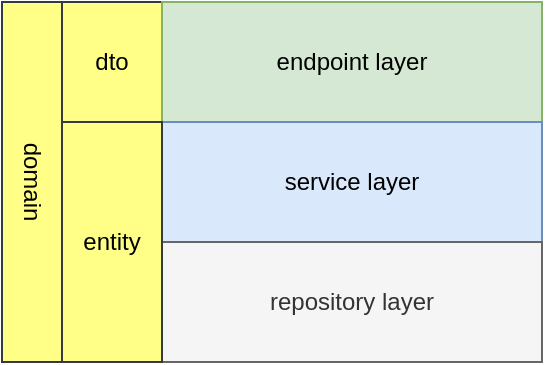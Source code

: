 <mxfile version="16.5.3" type="github">
  <diagram id="TSzDb4nETdpOs1727wdJ" name="Page-1">
    <mxGraphModel dx="1350" dy="764" grid="1" gridSize="10" guides="1" tooltips="1" connect="1" arrows="1" fold="1" page="1" pageScale="1" pageWidth="850" pageHeight="1100" math="0" shadow="0">
      <root>
        <mxCell id="0" />
        <mxCell id="1" parent="0" />
        <mxCell id="ozZTb8TufbeWVcg6NYyx-14" value="" style="rounded=0;whiteSpace=wrap;html=1;fillColor=#ffff88;strokeColor=#36393d;" vertex="1" parent="1">
          <mxGeometry x="90" y="40" width="50" height="60" as="geometry" />
        </mxCell>
        <mxCell id="ozZTb8TufbeWVcg6NYyx-2" value="endpoint layer" style="rounded=0;whiteSpace=wrap;html=1;fillColor=#d5e8d4;strokeColor=#82b366;" vertex="1" parent="1">
          <mxGeometry x="140" y="40" width="190" height="60" as="geometry" />
        </mxCell>
        <mxCell id="ozZTb8TufbeWVcg6NYyx-4" value="service layer" style="rounded=0;whiteSpace=wrap;html=1;fillColor=#dae8fc;strokeColor=#6c8ebf;" vertex="1" parent="1">
          <mxGeometry x="140" y="100" width="190" height="60" as="geometry" />
        </mxCell>
        <mxCell id="ozZTb8TufbeWVcg6NYyx-5" value="repository layer" style="rounded=0;whiteSpace=wrap;html=1;fillColor=#f5f5f5;fontColor=#333333;strokeColor=#666666;" vertex="1" parent="1">
          <mxGeometry x="140" y="160" width="190" height="60" as="geometry" />
        </mxCell>
        <mxCell id="ozZTb8TufbeWVcg6NYyx-6" value="" style="rounded=0;whiteSpace=wrap;html=1;fillColor=#ffff88;strokeColor=#36393d;" vertex="1" parent="1">
          <mxGeometry x="60" y="40" width="30" height="180" as="geometry" />
        </mxCell>
        <mxCell id="ozZTb8TufbeWVcg6NYyx-7" value="domain" style="text;html=1;strokeColor=none;fillColor=none;align=center;verticalAlign=middle;whiteSpace=wrap;rounded=0;rotation=90;" vertex="1" parent="1">
          <mxGeometry x="45" y="115" width="60" height="30" as="geometry" />
        </mxCell>
        <mxCell id="ozZTb8TufbeWVcg6NYyx-10" value="dto" style="text;html=1;align=center;verticalAlign=middle;whiteSpace=wrap;rounded=0;" vertex="1" parent="1">
          <mxGeometry x="85" y="55" width="60" height="30" as="geometry" />
        </mxCell>
        <mxCell id="ozZTb8TufbeWVcg6NYyx-13" value="" style="rounded=0;whiteSpace=wrap;html=1;fillColor=#ffff88;strokeColor=#36393d;" vertex="1" parent="1">
          <mxGeometry x="90" y="100" width="50" height="120" as="geometry" />
        </mxCell>
        <mxCell id="ozZTb8TufbeWVcg6NYyx-8" value="entity" style="text;html=1;strokeColor=none;fillColor=none;align=center;verticalAlign=middle;whiteSpace=wrap;rounded=0;" vertex="1" parent="1">
          <mxGeometry x="85" y="145" width="60" height="30" as="geometry" />
        </mxCell>
      </root>
    </mxGraphModel>
  </diagram>
</mxfile>
